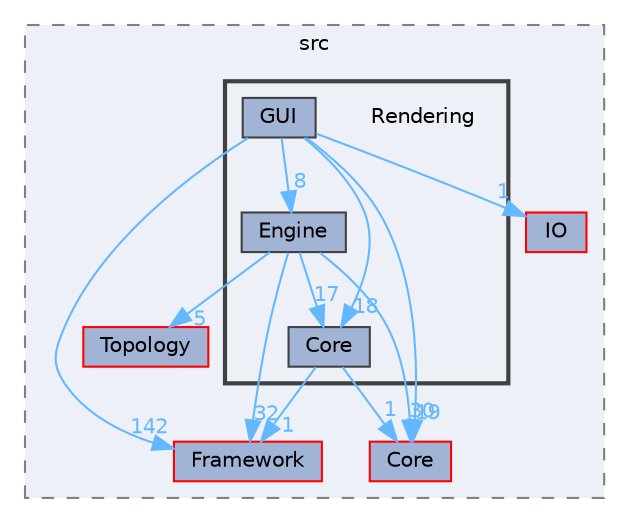 digraph "D:/Peridyno/peridyno/src/Rendering"
{
 // LATEX_PDF_SIZE
  bgcolor="transparent";
  edge [fontname=Helvetica,fontsize=10,labelfontname=Helvetica,labelfontsize=10];
  node [fontname=Helvetica,fontsize=10,shape=box,height=0.2,width=0.4];
  compound=true
  subgraph clusterdir_6a6e80a0c5c1b65cddfc9bdbf102d730 {
    graph [ bgcolor="#edf0f7", pencolor="grey50", label="src", fontname=Helvetica,fontsize=10 style="filled,dashed", URL="dir_6a6e80a0c5c1b65cddfc9bdbf102d730.html",tooltip=""]
  dir_18ab09de471ddf4a6c726bf6f36eb1c9 [label="Core", fillcolor="#a2b4d6", color="red", style="filled", URL="dir_18ab09de471ddf4a6c726bf6f36eb1c9.html",tooltip=""];
  dir_72c161997c5186b0a4bbf39a44809cf4 [label="Framework", fillcolor="#a2b4d6", color="red", style="filled", URL="dir_72c161997c5186b0a4bbf39a44809cf4.html",tooltip=""];
  dir_7ded34adb3e08c5a039f89f629ad7b33 [label="Topology", fillcolor="#a2b4d6", color="red", style="filled", URL="dir_7ded34adb3e08c5a039f89f629ad7b33.html",tooltip=""];
  dir_ad704191c13ee5eda64786a6ffabcfdc [label="IO", fillcolor="#a2b4d6", color="red", style="filled", URL="dir_ad704191c13ee5eda64786a6ffabcfdc.html",tooltip=""];
  subgraph clusterdir_764a12c72bc3d9052d5e3ebe390f3c27 {
    graph [ bgcolor="#edf0f7", pencolor="grey25", label="", fontname=Helvetica,fontsize=10 style="filled,bold", URL="dir_764a12c72bc3d9052d5e3ebe390f3c27.html",tooltip=""]
    dir_764a12c72bc3d9052d5e3ebe390f3c27 [shape=plaintext, label="Rendering"];
  dir_4ad8273fa338df4f81dae295f2b3a96c [label="Core", fillcolor="#a2b4d6", color="grey25", style="filled", URL="dir_4ad8273fa338df4f81dae295f2b3a96c.html",tooltip=""];
  dir_3cd537332962ec87bbe379cea88b2350 [label="Engine", fillcolor="#a2b4d6", color="grey25", style="filled", URL="dir_3cd537332962ec87bbe379cea88b2350.html",tooltip=""];
  dir_1142aa39e27f489476c1eb847f941055 [label="GUI", fillcolor="#a2b4d6", color="grey25", style="filled", URL="dir_1142aa39e27f489476c1eb847f941055.html",tooltip=""];
  }
  }
  dir_4ad8273fa338df4f81dae295f2b3a96c->dir_18ab09de471ddf4a6c726bf6f36eb1c9 [headlabel="1", labeldistance=1.5 headhref="dir_000015_000014.html" href="dir_000015_000014.html" color="steelblue1" fontcolor="steelblue1"];
  dir_4ad8273fa338df4f81dae295f2b3a96c->dir_72c161997c5186b0a4bbf39a44809cf4 [headlabel="1", labeldistance=1.5 headhref="dir_000015_000027.html" href="dir_000015_000027.html" color="steelblue1" fontcolor="steelblue1"];
  dir_3cd537332962ec87bbe379cea88b2350->dir_7ded34adb3e08c5a039f89f629ad7b33 [headlabel="5", labeldistance=1.5 headhref="dir_000025_000081.html" href="dir_000025_000081.html" color="steelblue1" fontcolor="steelblue1"];
  dir_3cd537332962ec87bbe379cea88b2350->dir_18ab09de471ddf4a6c726bf6f36eb1c9 [headlabel="30", labeldistance=1.5 headhref="dir_000025_000014.html" href="dir_000025_000014.html" color="steelblue1" fontcolor="steelblue1"];
  dir_3cd537332962ec87bbe379cea88b2350->dir_72c161997c5186b0a4bbf39a44809cf4 [headlabel="32", labeldistance=1.5 headhref="dir_000025_000027.html" href="dir_000025_000027.html" color="steelblue1" fontcolor="steelblue1"];
  dir_3cd537332962ec87bbe379cea88b2350->dir_4ad8273fa338df4f81dae295f2b3a96c [headlabel="17", labeldistance=1.5 headhref="dir_000025_000015.html" href="dir_000025_000015.html" color="steelblue1" fontcolor="steelblue1"];
  dir_1142aa39e27f489476c1eb847f941055->dir_3cd537332962ec87bbe379cea88b2350 [headlabel="8", labeldistance=1.5 headhref="dir_000030_000025.html" href="dir_000030_000025.html" color="steelblue1" fontcolor="steelblue1"];
  dir_1142aa39e27f489476c1eb847f941055->dir_4ad8273fa338df4f81dae295f2b3a96c [headlabel="18", labeldistance=1.5 headhref="dir_000030_000015.html" href="dir_000030_000015.html" color="steelblue1" fontcolor="steelblue1"];
  dir_1142aa39e27f489476c1eb847f941055->dir_72c161997c5186b0a4bbf39a44809cf4 [headlabel="142", labeldistance=1.5 headhref="dir_000030_000027.html" href="dir_000030_000027.html" color="steelblue1" fontcolor="steelblue1"];
  dir_1142aa39e27f489476c1eb847f941055->dir_18ab09de471ddf4a6c726bf6f36eb1c9 [headlabel="19", labeldistance=1.5 headhref="dir_000030_000014.html" href="dir_000030_000014.html" color="steelblue1" fontcolor="steelblue1"];
  dir_1142aa39e27f489476c1eb847f941055->dir_ad704191c13ee5eda64786a6ffabcfdc [headlabel="1", labeldistance=1.5 headhref="dir_000030_000037.html" href="dir_000030_000037.html" color="steelblue1" fontcolor="steelblue1"];
}
